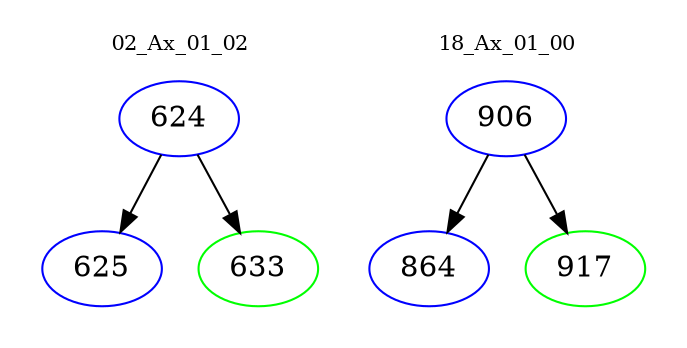 digraph{
subgraph cluster_0 {
color = white
label = "02_Ax_01_02";
fontsize=10;
T0_624 [label="624", color="blue"]
T0_624 -> T0_625 [color="black"]
T0_625 [label="625", color="blue"]
T0_624 -> T0_633 [color="black"]
T0_633 [label="633", color="green"]
}
subgraph cluster_1 {
color = white
label = "18_Ax_01_00";
fontsize=10;
T1_906 [label="906", color="blue"]
T1_906 -> T1_864 [color="black"]
T1_864 [label="864", color="blue"]
T1_906 -> T1_917 [color="black"]
T1_917 [label="917", color="green"]
}
}

